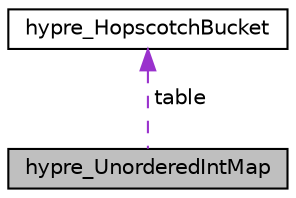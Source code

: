 digraph "hypre_UnorderedIntMap"
{
 // LATEX_PDF_SIZE
  edge [fontname="Helvetica",fontsize="10",labelfontname="Helvetica",labelfontsize="10"];
  node [fontname="Helvetica",fontsize="10",shape=record];
  Node1 [label="hypre_UnorderedIntMap",height=0.2,width=0.4,color="black", fillcolor="grey75", style="filled", fontcolor="black",tooltip=" "];
  Node2 -> Node1 [dir="back",color="darkorchid3",fontsize="10",style="dashed",label=" table" ,fontname="Helvetica"];
  Node2 [label="hypre_HopscotchBucket",height=0.2,width=0.4,color="black", fillcolor="white", style="filled",URL="$structhypre___hopscotch_bucket.html",tooltip=" "];
}
